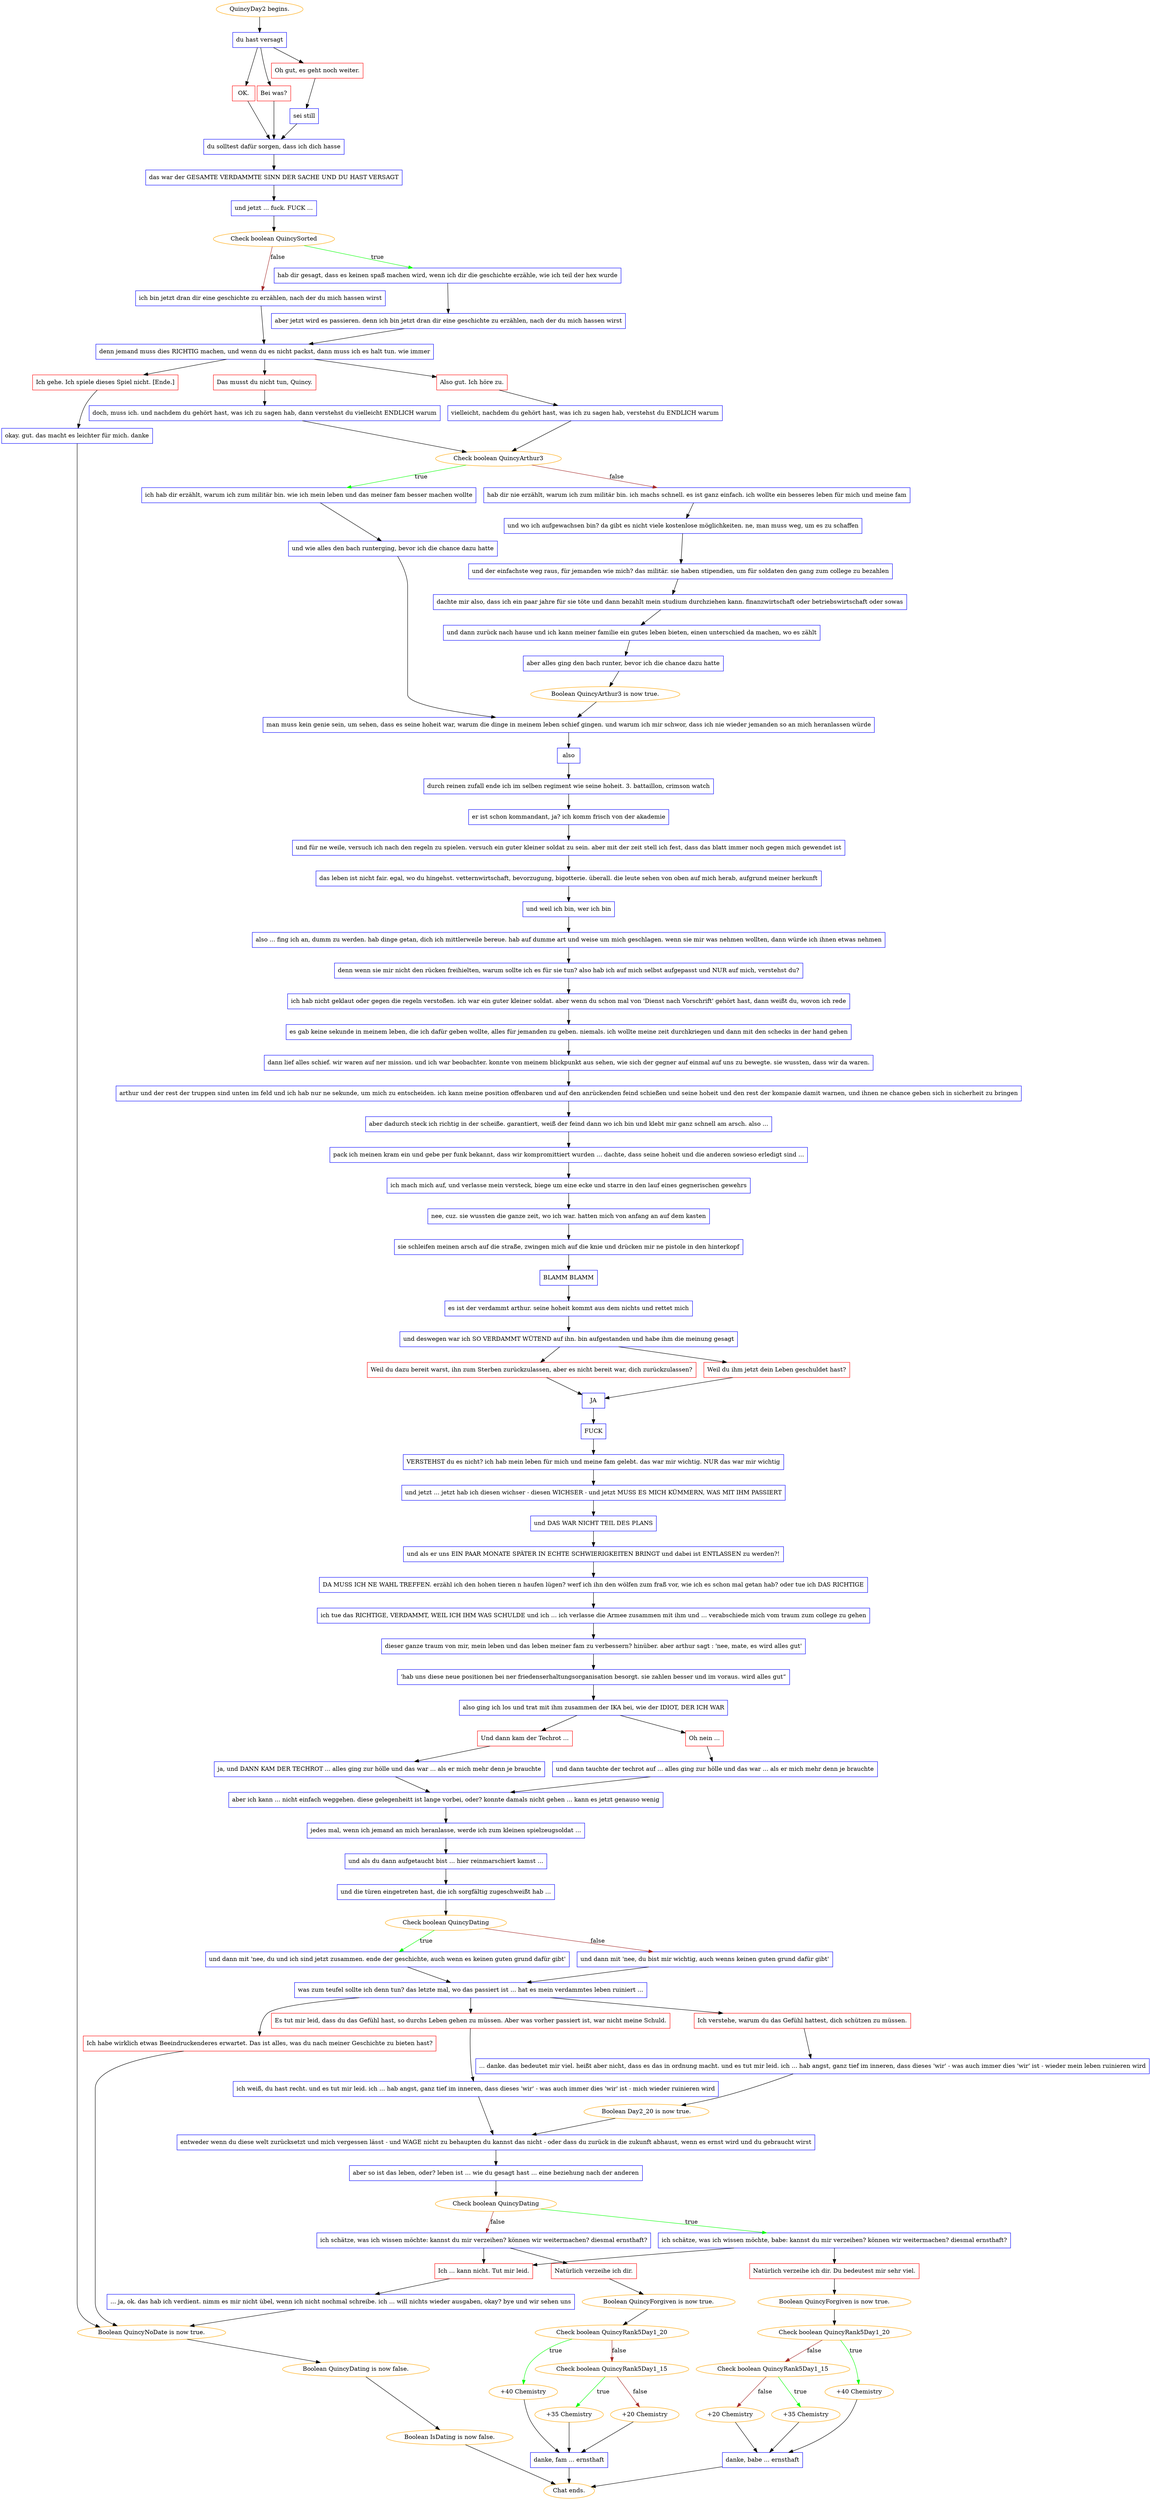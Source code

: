 digraph {
	"QuincyDay2 begins." [color=orange];
		"QuincyDay2 begins." -> j1718134780;
	j1718134780 [label="du hast versagt",shape=box,color=blue];
		j1718134780 -> j1896145471;
		j1718134780 -> j1992612261;
		j1718134780 -> j3585567546;
	j1896145471 [label="OK.",shape=box,color=red];
		j1896145471 -> j1185812151;
	j1992612261 [label="Bei was?",shape=box,color=red];
		j1992612261 -> j1185812151;
	j3585567546 [label="Oh gut, es geht noch weiter.",shape=box,color=red];
		j3585567546 -> j589371800;
	j1185812151 [label="du solltest dafür sorgen, dass ich dich hasse",shape=box,color=blue];
		j1185812151 -> j3540541742;
	j589371800 [label="sei still",shape=box,color=blue];
		j589371800 -> j1185812151;
	j3540541742 [label="das war der GESAMTE VERDAMMTE SINN DER SACHE UND DU HAST VERSAGT",shape=box,color=blue];
		j3540541742 -> j79459285;
	j79459285 [label="und jetzt ... fuck. FUCK ...",shape=box,color=blue];
		j79459285 -> j2193849171;
	j2193849171 [label="Check boolean QuincySorted",color=orange];
		j2193849171 -> j2248127743 [label=true,color=green];
		j2193849171 -> j251548850 [label=false,color=brown];
	j2248127743 [label="hab dir gesagt, dass es keinen spaß machen wird, wenn ich dir die geschichte erzähle, wie ich teil der hex wurde",shape=box,color=blue];
		j2248127743 -> j4031966458;
	j251548850 [label="ich bin jetzt dran dir eine geschichte zu erzählen, nach der du mich hassen wirst",shape=box,color=blue];
		j251548850 -> j906451073;
	j4031966458 [label="aber jetzt wird es passieren. denn ich bin jetzt dran dir eine geschichte zu erzählen, nach der du mich hassen wirst",shape=box,color=blue];
		j4031966458 -> j906451073;
	j906451073 [label="denn jemand muss dies RICHTIG machen, und wenn du es nicht packst, dann muss ich es halt tun. wie immer",shape=box,color=blue];
		j906451073 -> j2919859373;
		j906451073 -> j2957079004;
		j906451073 -> j3270358380;
	j2919859373 [label="Also gut. Ich höre zu.",shape=box,color=red];
		j2919859373 -> j192198029;
	j2957079004 [label="Das musst du nicht tun, Quincy.",shape=box,color=red];
		j2957079004 -> j2069734466;
	j3270358380 [label="Ich gehe. Ich spiele dieses Spiel nicht. [Ende.]",shape=box,color=red];
		j3270358380 -> j688630564;
	j192198029 [label="vielleicht, nachdem du gehört hast, was ich zu sagen hab, verstehst du ENDLICH warum",shape=box,color=blue];
		j192198029 -> j217359542;
	j2069734466 [label="doch, muss ich. und nachdem du gehört hast, was ich zu sagen hab, dann verstehst du vielleicht ENDLICH warum",shape=box,color=blue];
		j2069734466 -> j217359542;
	j688630564 [label="okay. gut. das macht es leichter für mich. danke",shape=box,color=blue];
		j688630564 -> j3567260245;
	j217359542 [label="Check boolean QuincyArthur3",color=orange];
		j217359542 -> j2763183115 [label=true,color=green];
		j217359542 -> j2423443220 [label=false,color=brown];
	j3567260245 [label="Boolean QuincyNoDate is now true.",color=orange];
		j3567260245 -> j3990685114;
	j2763183115 [label="ich hab dir erzählt, warum ich zum militär bin. wie ich mein leben und das meiner fam besser machen wollte",shape=box,color=blue];
		j2763183115 -> j1205521484;
	j2423443220 [label="hab dir nie erzählt, warum ich zum militär bin. ich machs schnell. es ist ganz einfach. ich wollte ein besseres leben für mich und meine fam",shape=box,color=blue];
		j2423443220 -> j203722079;
	j3990685114 [label="Boolean QuincyDating is now false.",color=orange];
		j3990685114 -> j178902881;
	j1205521484 [label="und wie alles den bach runterging, bevor ich die chance dazu hatte",shape=box,color=blue];
		j1205521484 -> j2240005254;
	j203722079 [label="und wo ich aufgewachsen bin? da gibt es nicht viele kostenlose möglichkeiten. ne, man muss weg, um es zu schaffen",shape=box,color=blue];
		j203722079 -> j166722890;
	j178902881 [label="Boolean IsDating is now false.",color=orange];
		j178902881 -> "Chat ends.";
	j2240005254 [label="man muss kein genie sein, um sehen, dass es seine hoheit war, warum die dinge in meinem leben schief gingen. und warum ich mir schwor, dass ich nie wieder jemanden so an mich heranlassen würde",shape=box,color=blue];
		j2240005254 -> j772442825;
	j166722890 [label="und der einfachste weg raus, für jemanden wie mich? das militär. sie haben stipendien, um für soldaten den gang zum college zu bezahlen",shape=box,color=blue];
		j166722890 -> j3379706117;
	"Chat ends." [color=orange];
	j772442825 [label="also",shape=box,color=blue];
		j772442825 -> j1862168596;
	j3379706117 [label="dachte mir also, dass ich ein paar jahre für sie töte und dann bezahlt mein studium durchziehen kann. finanzwirtschaft oder betriebswirtschaft oder sowas",shape=box,color=blue];
		j3379706117 -> j2232778139;
	j1862168596 [label="durch reinen zufall ende ich im selben regiment wie seine hoheit. 3. battaillon, crimson watch",shape=box,color=blue];
		j1862168596 -> j2711102998;
	j2232778139 [label="und dann zurück nach hause und ich kann meiner familie ein gutes leben bieten, einen unterschied da machen, wo es zählt",shape=box,color=blue];
		j2232778139 -> j320177490;
	j2711102998 [label="er ist schon kommandant, ja? ich komm frisch von der akademie",shape=box,color=blue];
		j2711102998 -> j3793359342;
	j320177490 [label="aber alles ging den bach runter, bevor ich die chance dazu hatte",shape=box,color=blue];
		j320177490 -> j2902237792;
	j3793359342 [label="und für ne weile, versuch ich nach den regeln zu spielen. versuch ein guter kleiner soldat zu sein. aber mit der zeit stell ich fest, dass das blatt immer noch gegen mich gewendet ist",shape=box,color=blue];
		j3793359342 -> j29585915;
	j2902237792 [label="Boolean QuincyArthur3 is now true.",color=orange];
		j2902237792 -> j2240005254;
	j29585915 [label="das leben ist nicht fair. egal, wo du hingehst. vetternwirtschaft, bevorzugung, bigotterie. überall. die leute sehen von oben auf mich herab, aufgrund meiner herkunft",shape=box,color=blue];
		j29585915 -> j2091244410;
	j2091244410 [label="und weil ich bin, wer ich bin",shape=box,color=blue];
		j2091244410 -> j108878146;
	j108878146 [label="also ... fing ich an, dumm zu werden. hab dinge getan, dich ich mittlerweile bereue. hab auf dumme art und weise um mich geschlagen. wenn sie mir was nehmen wollten, dann würde ich ihnen etwas nehmen",shape=box,color=blue];
		j108878146 -> j400145817;
	j400145817 [label="denn wenn sie mir nicht den rücken freihielten, warum sollte ich es für sie tun? also hab ich auf mich selbst aufgepasst und NUR auf mich, verstehst du?",shape=box,color=blue];
		j400145817 -> j2991365686;
	j2991365686 [label="ich hab nicht geklaut oder gegen die regeln verstoßen. ich war ein guter kleiner soldat. aber wenn du schon mal von 'Dienst nach Vorschrift' gehört hast, dann weißt du, wovon ich rede",shape=box,color=blue];
		j2991365686 -> j1436154158;
	j1436154158 [label="es gab keine sekunde in meinem leben, die ich dafür geben wollte, alles für jemanden zu geben. niemals. ich wollte meine zeit durchkriegen und dann mit den schecks in der hand gehen",shape=box,color=blue];
		j1436154158 -> j3098257360;
	j3098257360 [label="dann lief alles schief. wir waren auf ner mission. und ich war beobachter. konnte von meinem blickpunkt aus sehen, wie sich der gegner auf einmal auf uns zu bewegte. sie wussten, dass wir da waren.",shape=box,color=blue];
		j3098257360 -> j908128490;
	j908128490 [label="arthur und der rest der truppen sind unten im feld und ich hab nur ne sekunde, um mich zu entscheiden. ich kann meine position offenbaren und auf den anrückenden feind schießen und seine hoheit und den rest der kompanie damit warnen, und ihnen ne chance geben sich in sicherheit zu bringen",shape=box,color=blue];
		j908128490 -> j3965927806;
	j3965927806 [label="aber dadurch steck ich richtig in der scheiße. garantiert, weiß der feind dann wo ich bin und klebt mir ganz schnell am arsch. also ...",shape=box,color=blue];
		j3965927806 -> j2616067938;
	j2616067938 [label="pack ich meinen kram ein und gebe per funk bekannt, dass wir kompromittiert wurden ... dachte, dass seine hoheit und die anderen sowieso erledigt sind ...",shape=box,color=blue];
		j2616067938 -> j4220387101;
	j4220387101 [label="ich mach mich auf, und verlasse mein versteck, biege um eine ecke und starre in den lauf eines gegnerischen gewehrs",shape=box,color=blue];
		j4220387101 -> j1566003763;
	j1566003763 [label="nee, cuz. sie wussten die ganze zeit, wo ich war. hatten mich von anfang an auf dem kasten",shape=box,color=blue];
		j1566003763 -> j2108278284;
	j2108278284 [label="sie schleifen meinen arsch auf die straße, zwingen mich auf die knie und drücken mir ne pistole in den hinterkopf",shape=box,color=blue];
		j2108278284 -> j3013445793;
	j3013445793 [label="BLAMM BLAMM",shape=box,color=blue];
		j3013445793 -> j1925678061;
	j1925678061 [label="es ist der verdammt arthur. seine hoheit kommt aus dem nichts und rettet mich",shape=box,color=blue];
		j1925678061 -> j1066782279;
	j1066782279 [label="und deswegen war ich SO VERDAMMT WÜTEND auf ihn. bin aufgestanden und habe ihm die meinung gesagt",shape=box,color=blue];
		j1066782279 -> j3085750551;
		j1066782279 -> j1434272938;
	j3085750551 [label="Weil du dazu bereit warst, ihn zum Sterben zurückzulassen, aber es nicht bereit war, dich zurückzulassen?",shape=box,color=red];
		j3085750551 -> j472584313;
	j1434272938 [label="Weil du ihm jetzt dein Leben geschuldet hast?",shape=box,color=red];
		j1434272938 -> j472584313;
	j472584313 [label="JA",shape=box,color=blue];
		j472584313 -> j3555940567;
	j3555940567 [label="FUCK",shape=box,color=blue];
		j3555940567 -> j2828101442;
	j2828101442 [label="VERSTEHST du es nicht? ich hab mein leben für mich und meine fam gelebt. das war mir wichtig. NUR das war mir wichtig",shape=box,color=blue];
		j2828101442 -> j1010512374;
	j1010512374 [label="und jetzt ... jetzt hab ich diesen wichser - diesen WICHSER - und jetzt MUSS ES MICH KÜMMERN, WAS MIT IHM PASSIERT",shape=box,color=blue];
		j1010512374 -> j3565320695;
	j3565320695 [label="und DAS WAR NICHT TEIL DES PLANS",shape=box,color=blue];
		j3565320695 -> j2404581434;
	j2404581434 [label="und als er uns EIN PAAR MONATE SPÄTER IN ECHTE SCHWIERIGKEITEN BRINGT und dabei ist ENTLASSEN zu werden?!",shape=box,color=blue];
		j2404581434 -> j4090067486;
	j4090067486 [label="DA MUSS ICH NE WAHL TREFFEN. erzähl ich den hohen tieren n haufen lügen? werf ich ihn den wölfen zum fraß vor, wie ich es schon mal getan hab? oder tue ich DAS RICHTIGE",shape=box,color=blue];
		j4090067486 -> j1038744392;
	j1038744392 [label="ich tue das RICHTIGE, VERDAMMT, WEIL ICH IHM WAS SCHULDE und ich ... ich verlasse die Armee zusammen mit ihm und ... verabschiede mich vom traum zum college zu gehen",shape=box,color=blue];
		j1038744392 -> j927524590;
	j927524590 [label="dieser ganze traum von mir, mein leben und das leben meiner fam zu verbessern? hinüber. aber arthur sagt : 'nee, mate, es wird alles gut'",shape=box,color=blue];
		j927524590 -> j1181865187;
	j1181865187 [label="'hab uns diese neue positionen bei ner friedenserhaltungsorganisation besorgt. sie zahlen besser und im voraus. wird alles gut“",shape=box,color=blue];
		j1181865187 -> j3967489062;
	j3967489062 [label="also ging ich los und trat mit ihm zusammen der IKA bei, wie der IDIOT, DER ICH WAR",shape=box,color=blue];
		j3967489062 -> j1416463720;
		j3967489062 -> j2035897096;
	j1416463720 [label="Und dann kam der Techrot ...",shape=box,color=red];
		j1416463720 -> j437714757;
	j2035897096 [label="Oh nein ...",shape=box,color=red];
		j2035897096 -> j4096370195;
	j437714757 [label="ja, und DANN KAM DER TECHROT ... alles ging zur hölle und das war ... als er mich mehr denn je brauchte",shape=box,color=blue];
		j437714757 -> j1971391941;
	j4096370195 [label="und dann tauchte der techrot auf ... alles ging zur hölle und das war ... als er mich mehr denn je brauchte",shape=box,color=blue];
		j4096370195 -> j1971391941;
	j1971391941 [label="aber ich kann ... nicht einfach weggehen. diese gelegenheitt ist lange vorbei, oder? konnte damals nicht gehen ... kann es jetzt genauso wenig",shape=box,color=blue];
		j1971391941 -> j2044259158;
	j2044259158 [label="jedes mal, wenn ich jemand an mich heranlasse, werde ich zum kleinen spielzeugsoldat ...",shape=box,color=blue];
		j2044259158 -> j3729008143;
	j3729008143 [label="und als du dann aufgetaucht bist ... hier reinmarschiert kamst ...",shape=box,color=blue];
		j3729008143 -> j3632002349;
	j3632002349 [label="und die türen eingetreten hast, die ich sorgfältig zugeschweißt hab ...",shape=box,color=blue];
		j3632002349 -> j3896065295;
	j3896065295 [label="Check boolean QuincyDating",color=orange];
		j3896065295 -> j1472269003 [label=true,color=green];
		j3896065295 -> j2472905246 [label=false,color=brown];
	j1472269003 [label="und dann mit 'nee, du und ich sind jetzt zusammen. ende der geschichte, auch wenn es keinen guten grund dafür gibt'",shape=box,color=blue];
		j1472269003 -> j1428990779;
	j2472905246 [label="und dann mit 'nee, du bist mir wichtig, auch wenns keinen guten grund dafür gibt'",shape=box,color=blue];
		j2472905246 -> j1428990779;
	j1428990779 [label="was zum teufel sollte ich denn tun? das letzte mal, wo das passiert ist ... hat es mein verdammtes leben ruiniert ...",shape=box,color=blue];
		j1428990779 -> j1314094986;
		j1428990779 -> j1006518631;
		j1428990779 -> j3395947455;
	j1314094986 [label="Es tut mir leid, dass du das Gefühl hast, so durchs Leben gehen zu müssen. Aber was vorher passiert ist, war nicht meine Schuld.",shape=box,color=red];
		j1314094986 -> j3944687798;
	j1006518631 [label="Ich verstehe, warum du das Gefühl hattest, dich schützen zu müssen.",shape=box,color=red];
		j1006518631 -> j3175883584;
	j3395947455 [label="Ich habe wirklich etwas Beeindruckenderes erwartet. Das ist alles, was du nach meiner Geschichte zu bieten hast?",shape=box,color=red];
		j3395947455 -> j3567260245;
	j3944687798 [label="ich weiß, du hast recht. und es tut mir leid. ich ... hab angst, ganz tief im inneren, dass dieses 'wir' - was auch immer dies 'wir' ist - mich wieder ruinieren wird",shape=box,color=blue];
		j3944687798 -> j787766934;
	j3175883584 [label="... danke. das bedeutet mir viel. heißt aber nicht, dass es das in ordnung macht. und es tut mir leid. ich ... hab angst, ganz tief im inneren, dass dieses 'wir' - was auch immer dies 'wir' ist - wieder mein leben ruinieren wird",shape=box,color=blue];
		j3175883584 -> j2238460939;
	j787766934 [label="entweder wenn du diese welt zurücksetzt und mich vergessen lässt - und WAGE nicht zu behaupten du kannst das nicht - oder dass du zurück in die zukunft abhaust, wenn es ernst wird und du gebraucht wirst",shape=box,color=blue];
		j787766934 -> j4178496401;
	j2238460939 [label="Boolean Day2_20 is now true.",color=orange];
		j2238460939 -> j787766934;
	j4178496401 [label="aber so ist das leben, oder? leben ist ... wie du gesagt hast ... eine beziehung nach der anderen",shape=box,color=blue];
		j4178496401 -> j1761599365;
	j1761599365 [label="Check boolean QuincyDating",color=orange];
		j1761599365 -> j2356129630 [label=true,color=green];
		j1761599365 -> j595706938 [label=false,color=brown];
	j2356129630 [label="ich schätze, was ich wissen möchte, babe: kannst du mir verzeihen? können wir weitermachen? diesmal ernsthaft?",shape=box,color=blue];
		j2356129630 -> j2393733626;
		j2356129630 -> j3905619604;
	j595706938 [label="ich schätze, was ich wissen möchte: kannst du mir verzeihen? können wir weitermachen? diesmal ernsthaft?",shape=box,color=blue];
		j595706938 -> j2496987146;
		j595706938 -> j3905619604;
	j2393733626 [label="Natürlich verzeihe ich dir. Du bedeutest mir sehr viel.",shape=box,color=red];
		j2393733626 -> j2050425405;
	j3905619604 [label="Ich ... kann nicht. Tut mir leid.",shape=box,color=red];
		j3905619604 -> j4008293218;
	j2496987146 [label="Natürlich verzeihe ich dir.",shape=box,color=red];
		j2496987146 -> j4228402386;
	j2050425405 [label="Boolean QuincyForgiven is now true.",color=orange];
		j2050425405 -> j2323138538;
	j4008293218 [label="... ja, ok. das hab ich verdient. nimm es mir nicht übel, wenn ich nicht nochmal schreibe. ich ... will nichts wieder ausgaben, okay? bye und wir sehen uns",shape=box,color=blue];
		j4008293218 -> j3567260245;
	j4228402386 [label="Boolean QuincyForgiven is now true.",color=orange];
		j4228402386 -> j2247006792;
	j2323138538 [label="Check boolean QuincyRank5Day1_20",color=orange];
		j2323138538 -> j3757016079 [label=true,color=green];
		j2323138538 -> j1605069734 [label=false,color=brown];
	j2247006792 [label="Check boolean QuincyRank5Day1_20",color=orange];
		j2247006792 -> j1257090975 [label=true,color=green];
		j2247006792 -> j2464610710 [label=false,color=brown];
	j3757016079 [label="+40 Chemistry",color=orange];
		j3757016079 -> j833466030;
	j1605069734 [label="Check boolean QuincyRank5Day1_15",color=orange];
		j1605069734 -> j2790286072 [label=true,color=green];
		j1605069734 -> j1916636705 [label=false,color=brown];
	j1257090975 [label="+40 Chemistry",color=orange];
		j1257090975 -> j4154269669;
	j2464610710 [label="Check boolean QuincyRank5Day1_15",color=orange];
		j2464610710 -> j2710296063 [label=true,color=green];
		j2464610710 -> j3462302023 [label=false,color=brown];
	j833466030 [label="danke, babe ... ernsthaft",shape=box,color=blue];
		j833466030 -> "Chat ends.";
	j2790286072 [label="+35 Chemistry",color=orange];
		j2790286072 -> j833466030;
	j1916636705 [label="+20 Chemistry",color=orange];
		j1916636705 -> j833466030;
	j4154269669 [label="danke, fam ... ernsthaft",shape=box,color=blue];
		j4154269669 -> "Chat ends.";
	j2710296063 [label="+35 Chemistry",color=orange];
		j2710296063 -> j4154269669;
	j3462302023 [label="+20 Chemistry",color=orange];
		j3462302023 -> j4154269669;
}